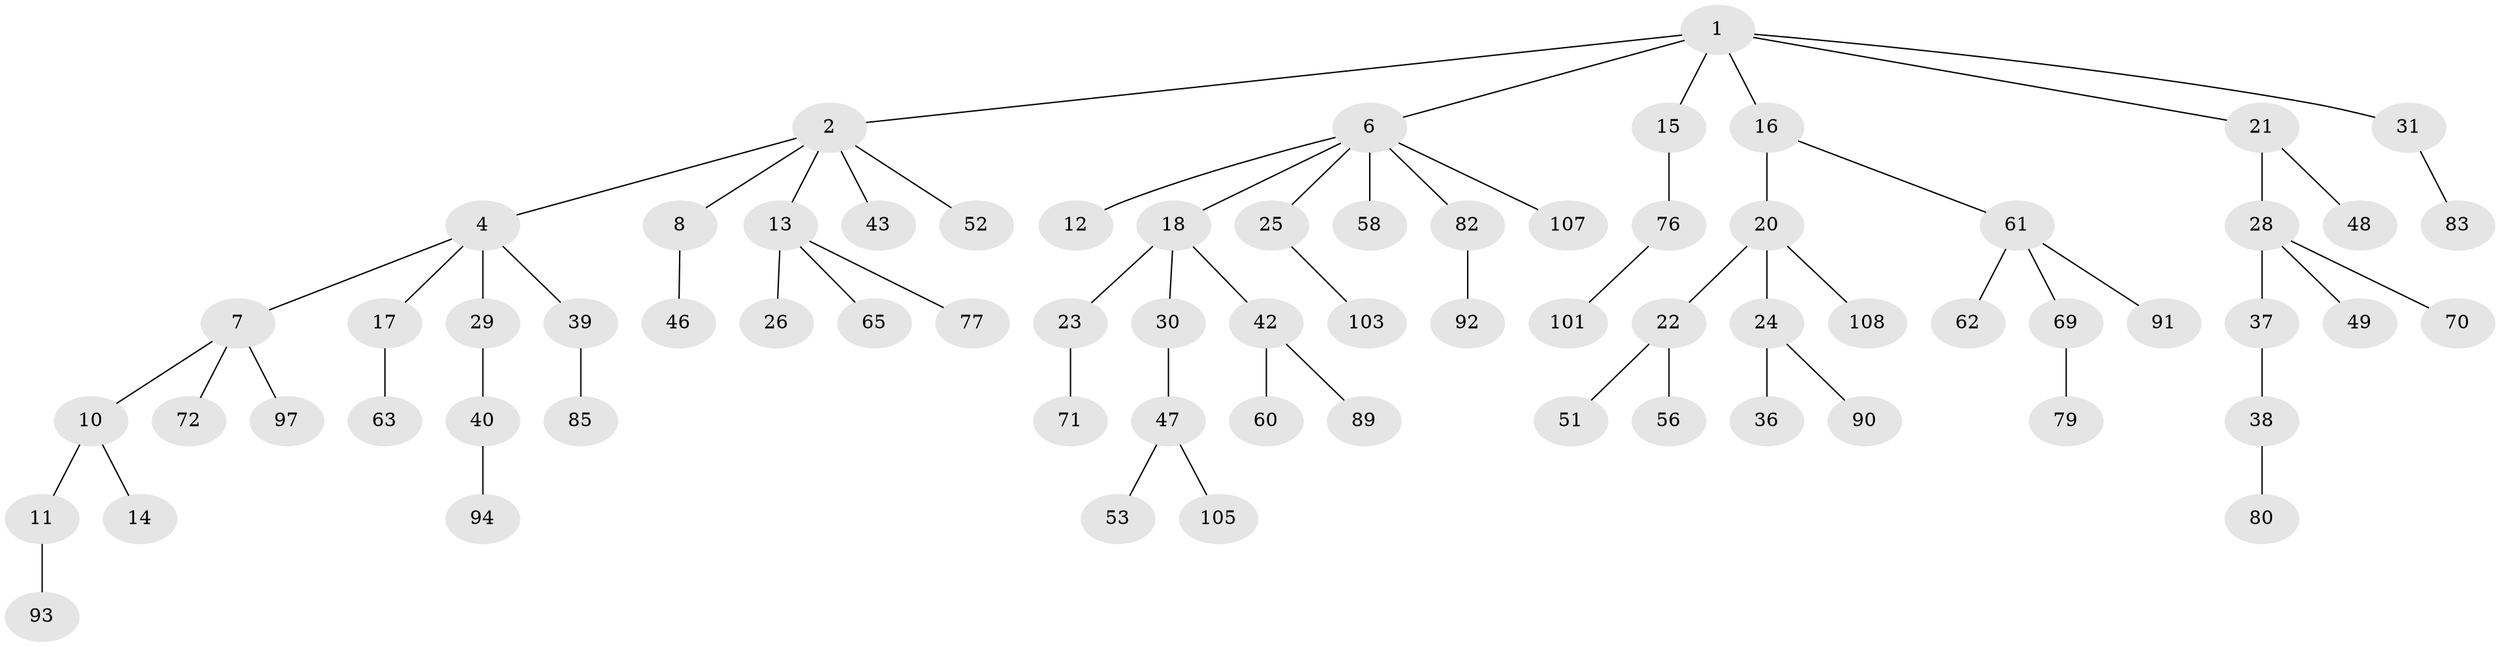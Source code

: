 // Generated by graph-tools (version 1.1) at 2025/24/03/03/25 07:24:07]
// undirected, 70 vertices, 69 edges
graph export_dot {
graph [start="1"]
  node [color=gray90,style=filled];
  1;
  2 [super="+3"];
  4 [super="+5"];
  6 [super="+9"];
  7 [super="+59"];
  8 [super="+19"];
  10 [super="+102"];
  11 [super="+88"];
  12 [super="+78"];
  13 [super="+44"];
  14;
  15 [super="+75"];
  16 [super="+32"];
  17 [super="+41"];
  18 [super="+45"];
  20 [super="+50"];
  21;
  22 [super="+27"];
  23 [super="+34"];
  24 [super="+74"];
  25 [super="+54"];
  26 [super="+67"];
  28 [super="+95"];
  29 [super="+35"];
  30 [super="+33"];
  31 [super="+57"];
  36 [super="+106"];
  37;
  38 [super="+64"];
  39 [super="+84"];
  40 [super="+66"];
  42 [super="+68"];
  43;
  46;
  47 [super="+96"];
  48 [super="+55"];
  49;
  51;
  52;
  53 [super="+73"];
  56 [super="+86"];
  58 [super="+104"];
  60;
  61 [super="+99"];
  62;
  63;
  65;
  69 [super="+87"];
  70;
  71;
  72;
  76 [super="+81"];
  77;
  79;
  80;
  82 [super="+98"];
  83;
  85;
  89;
  90;
  91;
  92;
  93;
  94 [super="+100"];
  97;
  101;
  103;
  105;
  107;
  108;
  1 -- 2;
  1 -- 6;
  1 -- 15;
  1 -- 16;
  1 -- 21;
  1 -- 31;
  2 -- 4;
  2 -- 43;
  2 -- 52;
  2 -- 8;
  2 -- 13;
  4 -- 39;
  4 -- 17;
  4 -- 29;
  4 -- 7;
  6 -- 58;
  6 -- 18;
  6 -- 82;
  6 -- 25;
  6 -- 107;
  6 -- 12;
  7 -- 10;
  7 -- 72;
  7 -- 97;
  8 -- 46;
  10 -- 11;
  10 -- 14;
  11 -- 93;
  13 -- 26;
  13 -- 65;
  13 -- 77;
  15 -- 76;
  16 -- 20;
  16 -- 61;
  17 -- 63;
  18 -- 23;
  18 -- 30;
  18 -- 42;
  20 -- 22;
  20 -- 24;
  20 -- 108;
  21 -- 28;
  21 -- 48;
  22 -- 51;
  22 -- 56;
  23 -- 71;
  24 -- 36;
  24 -- 90;
  25 -- 103;
  28 -- 37;
  28 -- 49;
  28 -- 70;
  29 -- 40;
  30 -- 47;
  31 -- 83;
  37 -- 38;
  38 -- 80;
  39 -- 85;
  40 -- 94;
  42 -- 60;
  42 -- 89;
  47 -- 53;
  47 -- 105;
  61 -- 62;
  61 -- 69;
  61 -- 91;
  69 -- 79;
  76 -- 101;
  82 -- 92;
}
